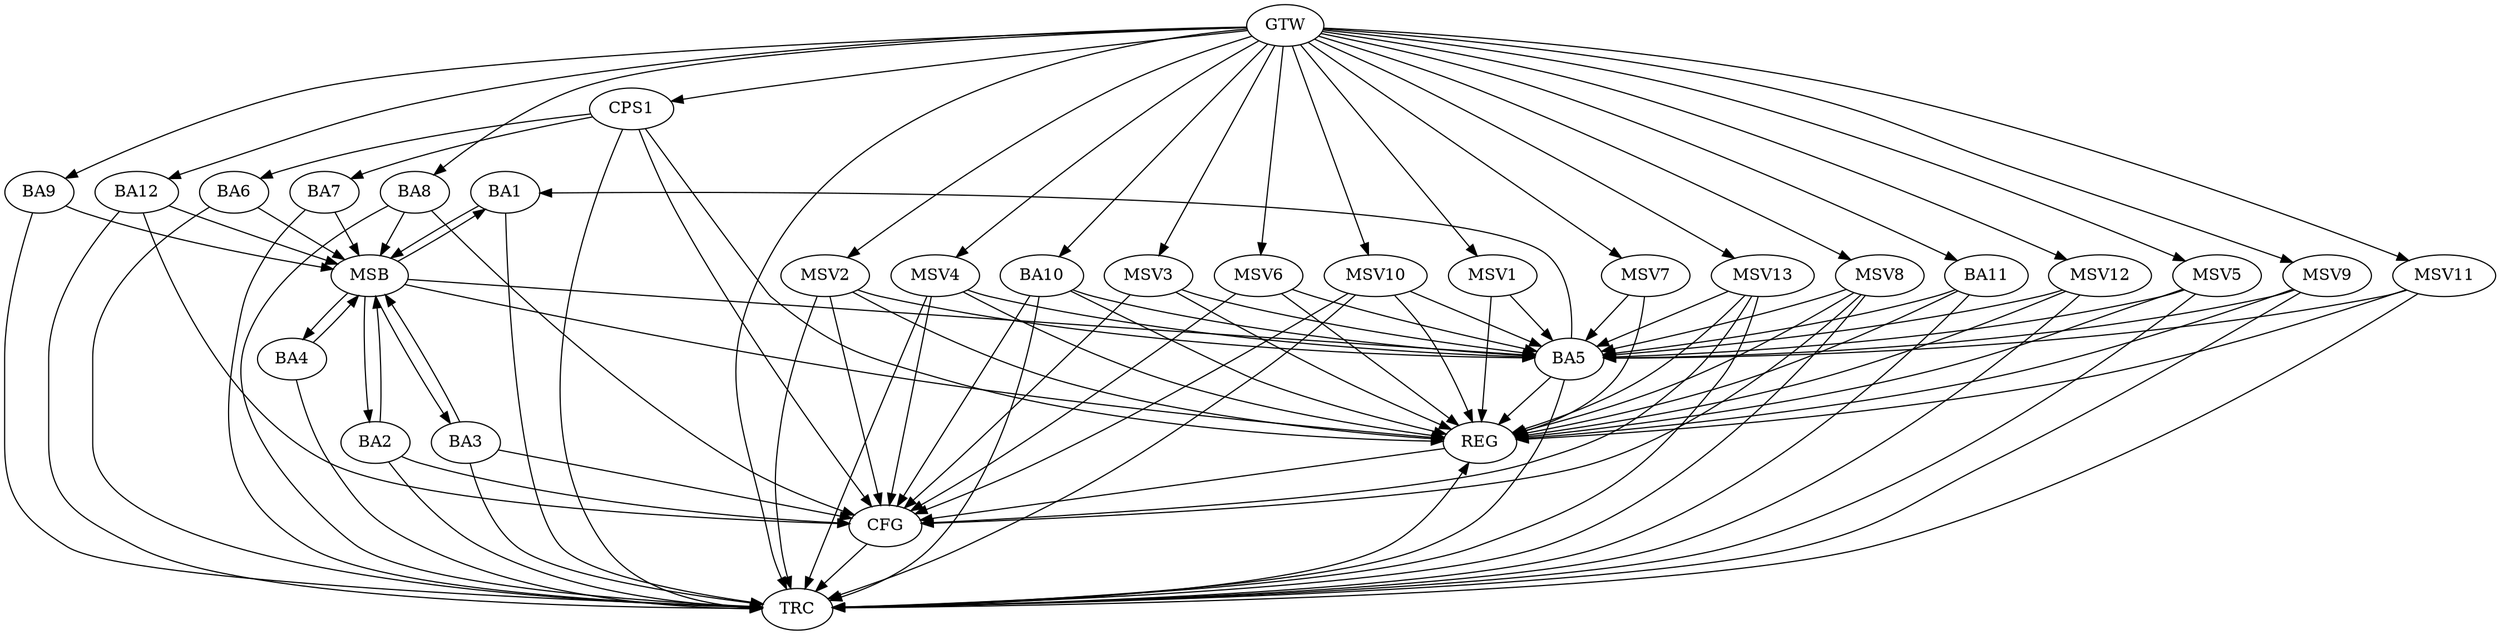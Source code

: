 strict digraph G {
  BA1 [ label="BA1" ];
  BA2 [ label="BA2" ];
  BA3 [ label="BA3" ];
  BA4 [ label="BA4" ];
  BA5 [ label="BA5" ];
  BA6 [ label="BA6" ];
  BA7 [ label="BA7" ];
  BA8 [ label="BA8" ];
  BA9 [ label="BA9" ];
  BA10 [ label="BA10" ];
  BA11 [ label="BA11" ];
  BA12 [ label="BA12" ];
  CPS1 [ label="CPS1" ];
  GTW [ label="GTW" ];
  REG [ label="REG" ];
  MSB [ label="MSB" ];
  CFG [ label="CFG" ];
  TRC [ label="TRC" ];
  MSV1 [ label="MSV1" ];
  MSV2 [ label="MSV2" ];
  MSV3 [ label="MSV3" ];
  MSV4 [ label="MSV4" ];
  MSV5 [ label="MSV5" ];
  MSV6 [ label="MSV6" ];
  MSV7 [ label="MSV7" ];
  MSV8 [ label="MSV8" ];
  MSV9 [ label="MSV9" ];
  MSV10 [ label="MSV10" ];
  MSV11 [ label="MSV11" ];
  MSV12 [ label="MSV12" ];
  MSV13 [ label="MSV13" ];
  BA5 -> BA1;
  BA10 -> BA5;
  BA11 -> BA5;
  CPS1 -> BA6;
  CPS1 -> BA7;
  GTW -> BA8;
  GTW -> BA9;
  GTW -> BA10;
  GTW -> BA11;
  GTW -> BA12;
  GTW -> CPS1;
  BA5 -> REG;
  BA10 -> REG;
  BA11 -> REG;
  CPS1 -> REG;
  BA1 -> MSB;
  MSB -> BA2;
  MSB -> REG;
  BA2 -> MSB;
  MSB -> BA1;
  BA3 -> MSB;
  BA4 -> MSB;
  MSB -> BA3;
  BA6 -> MSB;
  BA7 -> MSB;
  MSB -> BA4;
  BA8 -> MSB;
  MSB -> BA5;
  BA9 -> MSB;
  BA12 -> MSB;
  BA3 -> CFG;
  BA12 -> CFG;
  BA2 -> CFG;
  BA8 -> CFG;
  BA10 -> CFG;
  CPS1 -> CFG;
  REG -> CFG;
  BA1 -> TRC;
  BA2 -> TRC;
  BA3 -> TRC;
  BA4 -> TRC;
  BA5 -> TRC;
  BA6 -> TRC;
  BA7 -> TRC;
  BA8 -> TRC;
  BA9 -> TRC;
  BA10 -> TRC;
  BA11 -> TRC;
  BA12 -> TRC;
  CPS1 -> TRC;
  GTW -> TRC;
  CFG -> TRC;
  TRC -> REG;
  MSV1 -> BA5;
  MSV2 -> BA5;
  GTW -> MSV1;
  MSV1 -> REG;
  GTW -> MSV2;
  MSV2 -> REG;
  MSV2 -> TRC;
  MSV2 -> CFG;
  MSV3 -> BA5;
  GTW -> MSV3;
  MSV3 -> REG;
  MSV3 -> CFG;
  MSV4 -> BA5;
  GTW -> MSV4;
  MSV4 -> REG;
  MSV4 -> TRC;
  MSV4 -> CFG;
  MSV5 -> BA5;
  GTW -> MSV5;
  MSV5 -> REG;
  MSV5 -> TRC;
  MSV6 -> BA5;
  GTW -> MSV6;
  MSV6 -> REG;
  MSV6 -> CFG;
  MSV7 -> BA5;
  GTW -> MSV7;
  MSV7 -> REG;
  MSV8 -> BA5;
  MSV9 -> BA5;
  GTW -> MSV8;
  MSV8 -> REG;
  MSV8 -> TRC;
  MSV8 -> CFG;
  GTW -> MSV9;
  MSV9 -> REG;
  MSV9 -> TRC;
  MSV10 -> BA5;
  MSV11 -> BA5;
  GTW -> MSV10;
  MSV10 -> REG;
  MSV10 -> TRC;
  MSV10 -> CFG;
  GTW -> MSV11;
  MSV11 -> REG;
  MSV11 -> TRC;
  MSV12 -> BA5;
  MSV13 -> BA5;
  GTW -> MSV12;
  MSV12 -> REG;
  MSV12 -> TRC;
  GTW -> MSV13;
  MSV13 -> REG;
  MSV13 -> TRC;
  MSV13 -> CFG;
}
